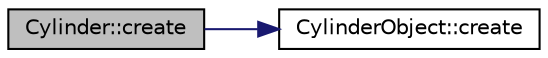 digraph "Cylinder::create"
{
  edge [fontname="Helvetica",fontsize="10",labelfontname="Helvetica",labelfontsize="10"];
  node [fontname="Helvetica",fontsize="10",shape=record];
  rankdir="LR";
  Node12 [label="Cylinder::create",height=0.2,width=0.4,color="black", fillcolor="grey75", style="filled", fontcolor="black"];
  Node12 -> Node13 [color="midnightblue",fontsize="10",style="solid",fontname="Helvetica"];
  Node13 [label="CylinderObject::create",height=0.2,width=0.4,color="black", fillcolor="white", style="filled",URL="$classCylinderObject.html#a7a8389e9d62f1bbd0600fa8c4f6267ce",tooltip="Creates a Cylinder Component. "];
}
